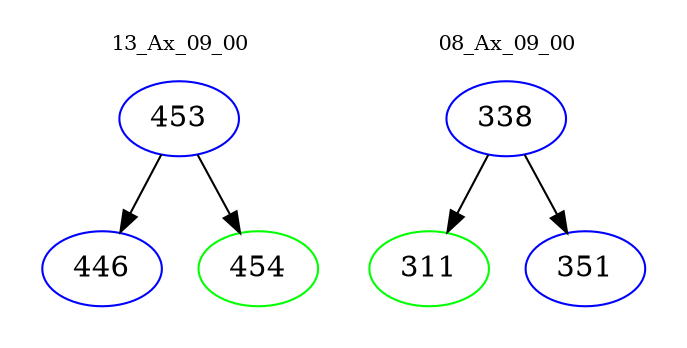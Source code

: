 digraph{
subgraph cluster_0 {
color = white
label = "13_Ax_09_00";
fontsize=10;
T0_453 [label="453", color="blue"]
T0_453 -> T0_446 [color="black"]
T0_446 [label="446", color="blue"]
T0_453 -> T0_454 [color="black"]
T0_454 [label="454", color="green"]
}
subgraph cluster_1 {
color = white
label = "08_Ax_09_00";
fontsize=10;
T1_338 [label="338", color="blue"]
T1_338 -> T1_311 [color="black"]
T1_311 [label="311", color="green"]
T1_338 -> T1_351 [color="black"]
T1_351 [label="351", color="blue"]
}
}
